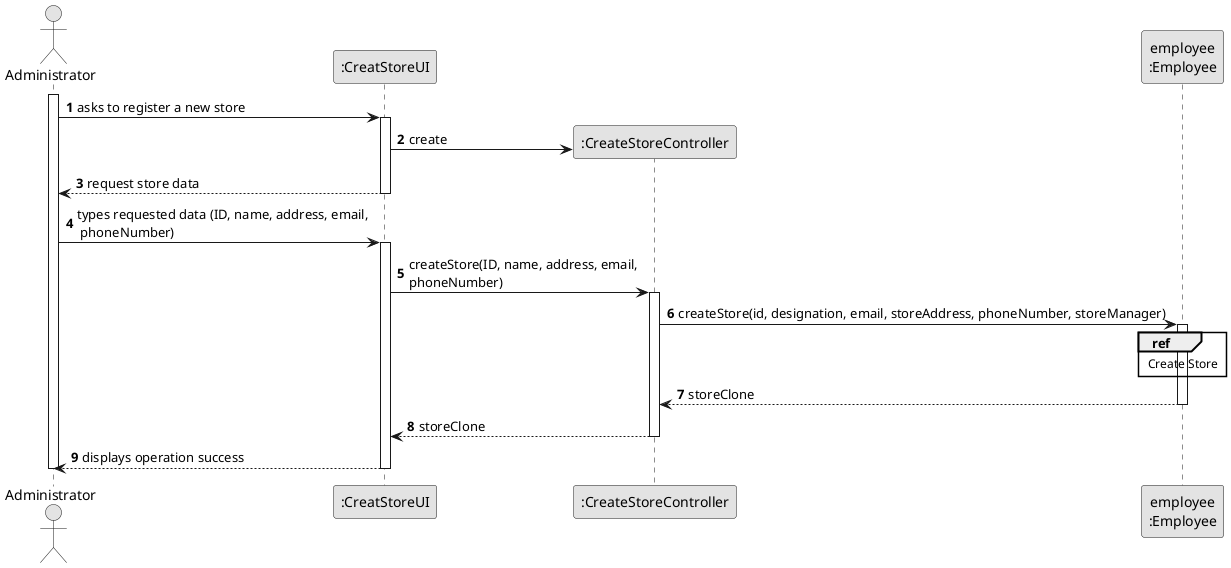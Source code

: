 @startuml
skinparam monochrome true
skinparam packageStyle rectangle
skinparam shadowing false

autonumber

'hide footbox
actor "Administrator" as ADM
participant ":CreatStoreUI" as UI
participant ":CreateStoreController" as CTRL
participant "employee\n:Employee" as REP

activate ADM

    ADM -> UI : asks to register a new store

    activate UI

        UI -> CTRL** : create
'        UI->CTRL : getStoreManagers()
'            activate CTRL
'                ref over CTRL
'                    Get Store Manager List
'
'                end
'
'            CTRL-->UI : storeManagerList
'            deactivate CTRL
'
'        UI --> ADM : provide store manager list
'    deactivate UI
'
'
'    ADM -> UI : selectes and sends store manager from list
'        activate UI

            UI --> ADM : request store data

        deactivate UI


    ADM -> UI : types requested data (ID, name, address, email,\n phoneNumber)
    activate UI

        UI -> CTRL : createStore(ID, name, address, email,\nphoneNumber)
        activate CTRL

'         CTRL -> CTRL: getLocalManagerByRole(localManagerRole)
'                activate CTRL
'
'                    ref over CTRL
'                        Get Store Manager Object
'
'                    end
'                CTRL ->CTRL: localManager
'                deactivate CTRL


            CTRL -> REP: createStore(id, designation, email, storeAddress, phoneNumber, storeManager)
            activate REP

                ref over REP
                    Create Store
                end

                REP --> CTRL : storeClone
            deactivate REP

            CTRL --> UI: storeClone
            deactivate CTRL
            UI --> ADM: displays operation success
    deactivate UI

deactivate ADM

@enduml